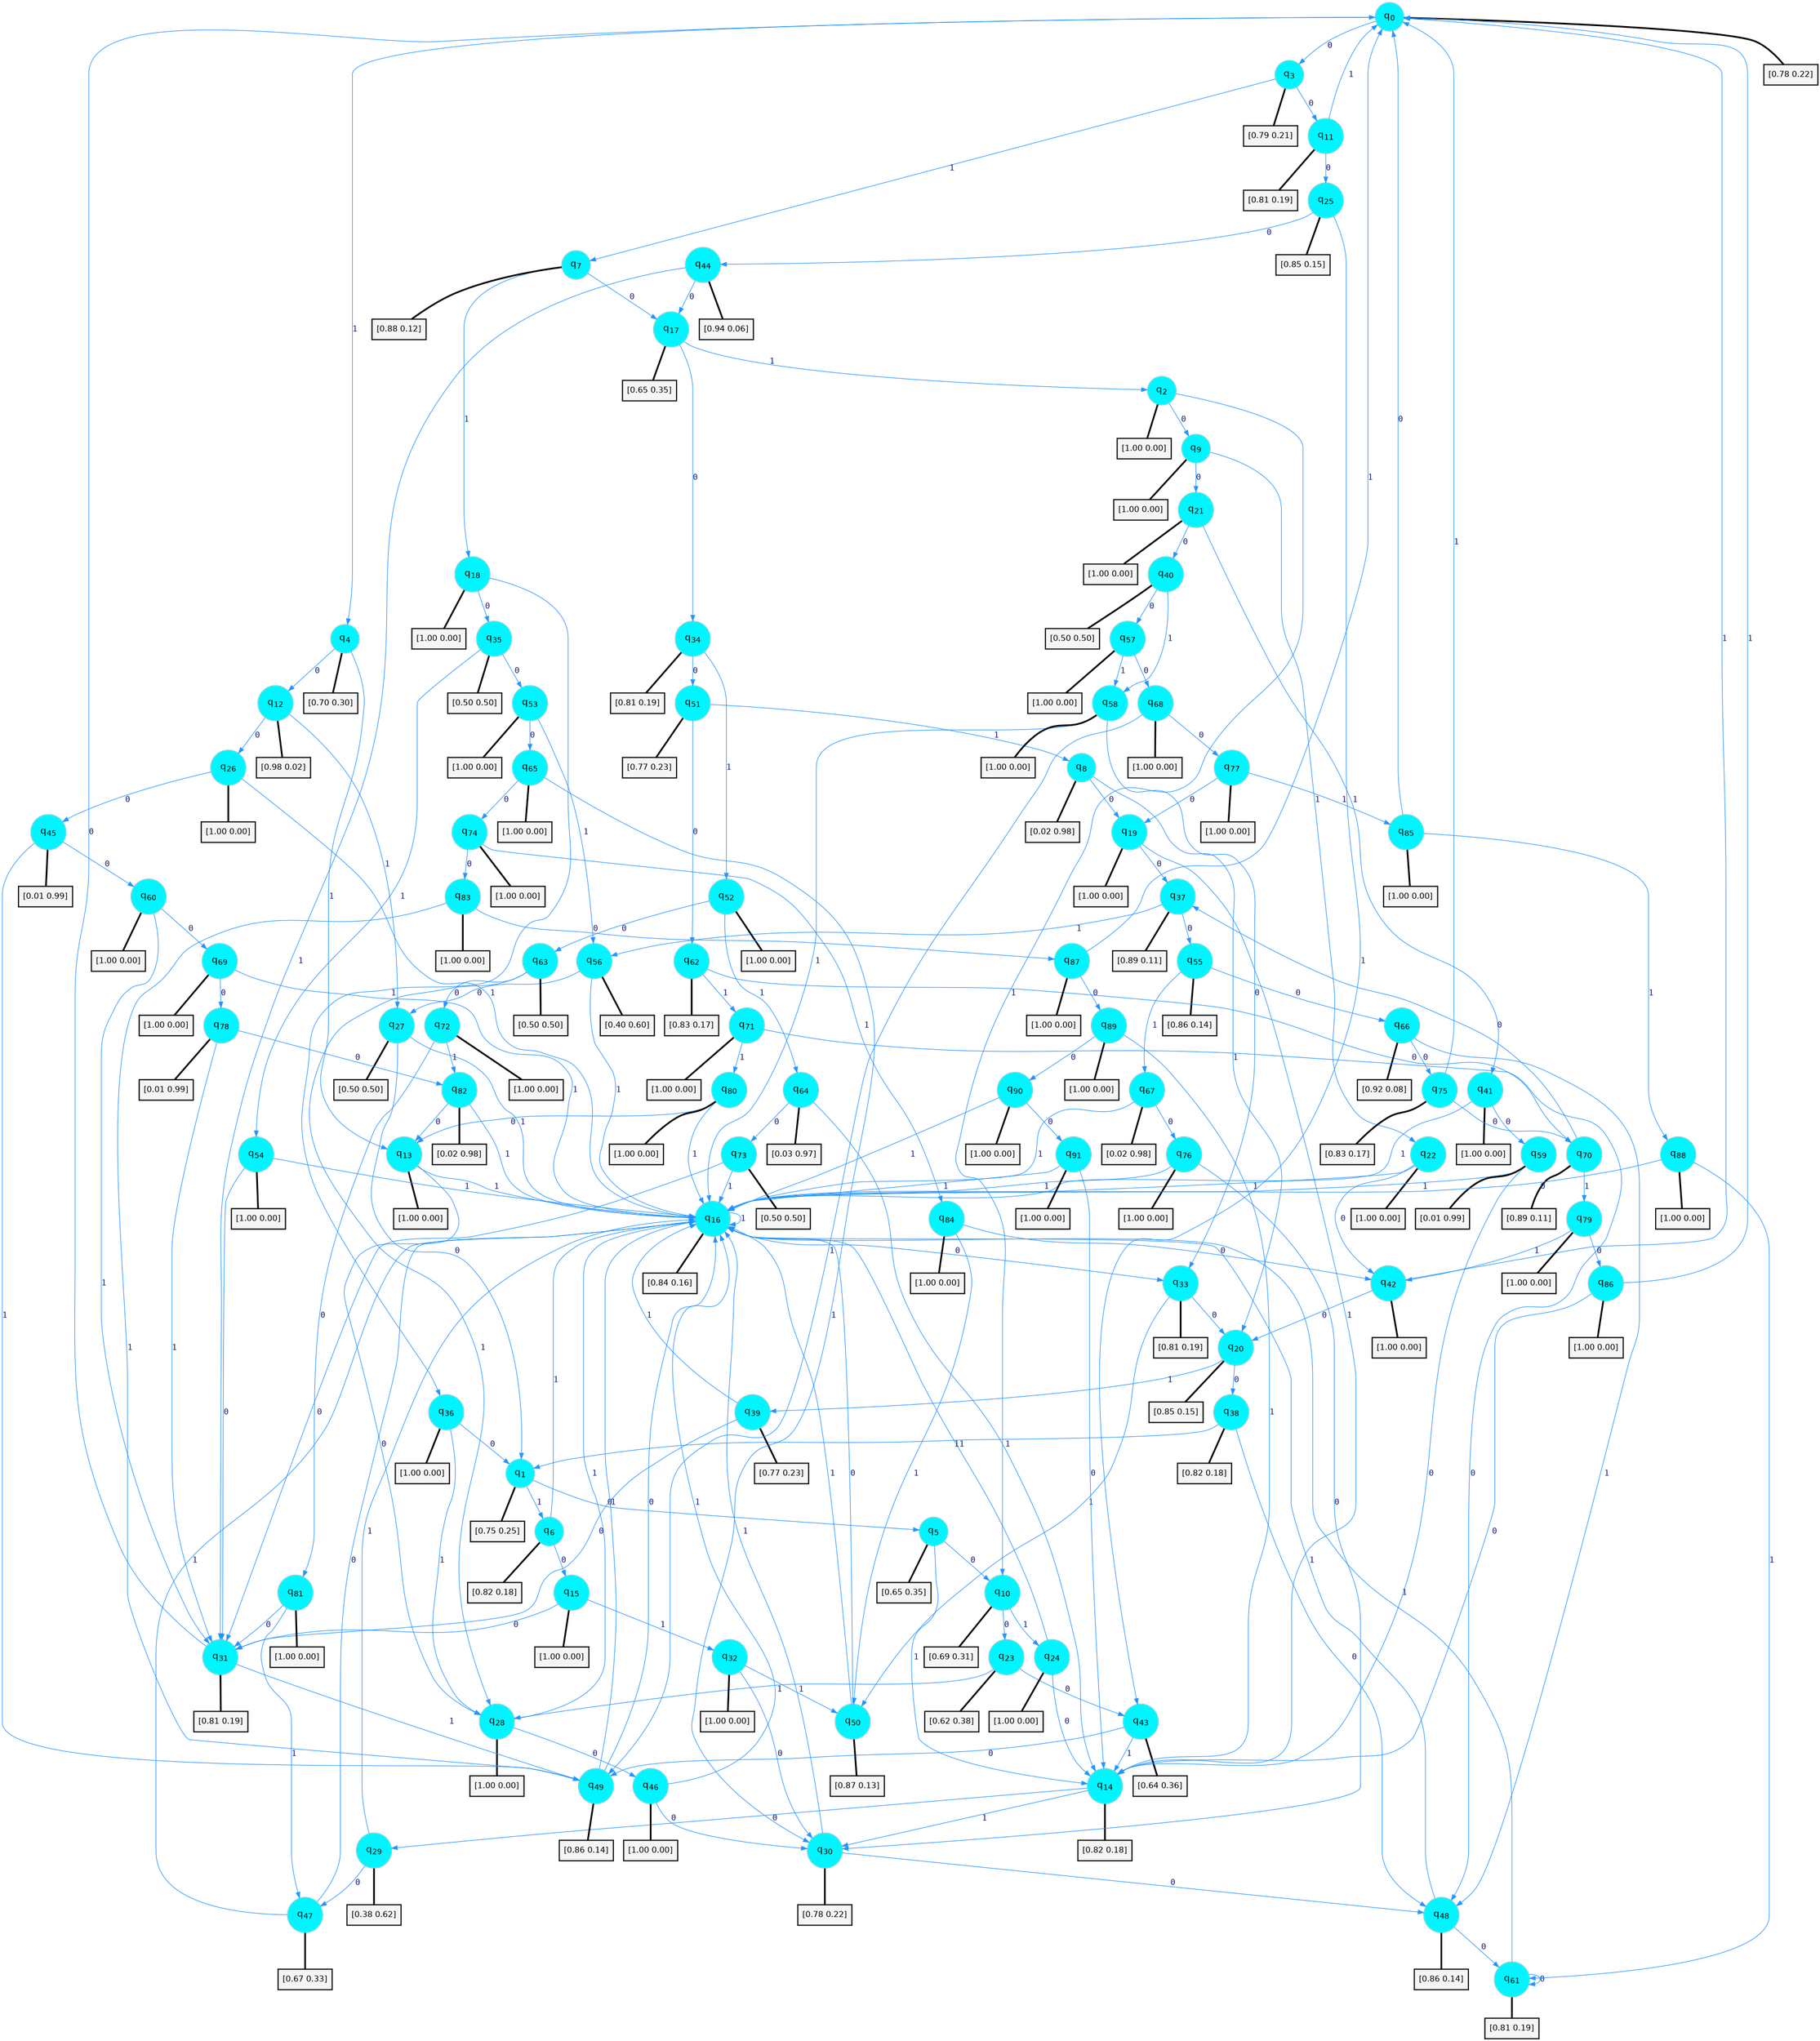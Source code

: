 digraph G {
graph [
bgcolor=transparent, dpi=300, rankdir=TD, size="40,25"];
node [
color=gray, fillcolor=turquoise1, fontcolor=black, fontname=Helvetica, fontsize=16, fontweight=bold, shape=circle, style=filled];
edge [
arrowsize=1, color=dodgerblue1, fontcolor=midnightblue, fontname=courier, fontweight=bold, penwidth=1, style=solid, weight=20];
0[label=<q<SUB>0</SUB>>];
1[label=<q<SUB>1</SUB>>];
2[label=<q<SUB>2</SUB>>];
3[label=<q<SUB>3</SUB>>];
4[label=<q<SUB>4</SUB>>];
5[label=<q<SUB>5</SUB>>];
6[label=<q<SUB>6</SUB>>];
7[label=<q<SUB>7</SUB>>];
8[label=<q<SUB>8</SUB>>];
9[label=<q<SUB>9</SUB>>];
10[label=<q<SUB>10</SUB>>];
11[label=<q<SUB>11</SUB>>];
12[label=<q<SUB>12</SUB>>];
13[label=<q<SUB>13</SUB>>];
14[label=<q<SUB>14</SUB>>];
15[label=<q<SUB>15</SUB>>];
16[label=<q<SUB>16</SUB>>];
17[label=<q<SUB>17</SUB>>];
18[label=<q<SUB>18</SUB>>];
19[label=<q<SUB>19</SUB>>];
20[label=<q<SUB>20</SUB>>];
21[label=<q<SUB>21</SUB>>];
22[label=<q<SUB>22</SUB>>];
23[label=<q<SUB>23</SUB>>];
24[label=<q<SUB>24</SUB>>];
25[label=<q<SUB>25</SUB>>];
26[label=<q<SUB>26</SUB>>];
27[label=<q<SUB>27</SUB>>];
28[label=<q<SUB>28</SUB>>];
29[label=<q<SUB>29</SUB>>];
30[label=<q<SUB>30</SUB>>];
31[label=<q<SUB>31</SUB>>];
32[label=<q<SUB>32</SUB>>];
33[label=<q<SUB>33</SUB>>];
34[label=<q<SUB>34</SUB>>];
35[label=<q<SUB>35</SUB>>];
36[label=<q<SUB>36</SUB>>];
37[label=<q<SUB>37</SUB>>];
38[label=<q<SUB>38</SUB>>];
39[label=<q<SUB>39</SUB>>];
40[label=<q<SUB>40</SUB>>];
41[label=<q<SUB>41</SUB>>];
42[label=<q<SUB>42</SUB>>];
43[label=<q<SUB>43</SUB>>];
44[label=<q<SUB>44</SUB>>];
45[label=<q<SUB>45</SUB>>];
46[label=<q<SUB>46</SUB>>];
47[label=<q<SUB>47</SUB>>];
48[label=<q<SUB>48</SUB>>];
49[label=<q<SUB>49</SUB>>];
50[label=<q<SUB>50</SUB>>];
51[label=<q<SUB>51</SUB>>];
52[label=<q<SUB>52</SUB>>];
53[label=<q<SUB>53</SUB>>];
54[label=<q<SUB>54</SUB>>];
55[label=<q<SUB>55</SUB>>];
56[label=<q<SUB>56</SUB>>];
57[label=<q<SUB>57</SUB>>];
58[label=<q<SUB>58</SUB>>];
59[label=<q<SUB>59</SUB>>];
60[label=<q<SUB>60</SUB>>];
61[label=<q<SUB>61</SUB>>];
62[label=<q<SUB>62</SUB>>];
63[label=<q<SUB>63</SUB>>];
64[label=<q<SUB>64</SUB>>];
65[label=<q<SUB>65</SUB>>];
66[label=<q<SUB>66</SUB>>];
67[label=<q<SUB>67</SUB>>];
68[label=<q<SUB>68</SUB>>];
69[label=<q<SUB>69</SUB>>];
70[label=<q<SUB>70</SUB>>];
71[label=<q<SUB>71</SUB>>];
72[label=<q<SUB>72</SUB>>];
73[label=<q<SUB>73</SUB>>];
74[label=<q<SUB>74</SUB>>];
75[label=<q<SUB>75</SUB>>];
76[label=<q<SUB>76</SUB>>];
77[label=<q<SUB>77</SUB>>];
78[label=<q<SUB>78</SUB>>];
79[label=<q<SUB>79</SUB>>];
80[label=<q<SUB>80</SUB>>];
81[label=<q<SUB>81</SUB>>];
82[label=<q<SUB>82</SUB>>];
83[label=<q<SUB>83</SUB>>];
84[label=<q<SUB>84</SUB>>];
85[label=<q<SUB>85</SUB>>];
86[label=<q<SUB>86</SUB>>];
87[label=<q<SUB>87</SUB>>];
88[label=<q<SUB>88</SUB>>];
89[label=<q<SUB>89</SUB>>];
90[label=<q<SUB>90</SUB>>];
91[label=<q<SUB>91</SUB>>];
92[label="[0.78 0.22]", shape=box,fontcolor=black, fontname=Helvetica, fontsize=14, penwidth=2, fillcolor=whitesmoke,color=black];
93[label="[0.75 0.25]", shape=box,fontcolor=black, fontname=Helvetica, fontsize=14, penwidth=2, fillcolor=whitesmoke,color=black];
94[label="[1.00 0.00]", shape=box,fontcolor=black, fontname=Helvetica, fontsize=14, penwidth=2, fillcolor=whitesmoke,color=black];
95[label="[0.79 0.21]", shape=box,fontcolor=black, fontname=Helvetica, fontsize=14, penwidth=2, fillcolor=whitesmoke,color=black];
96[label="[0.70 0.30]", shape=box,fontcolor=black, fontname=Helvetica, fontsize=14, penwidth=2, fillcolor=whitesmoke,color=black];
97[label="[0.65 0.35]", shape=box,fontcolor=black, fontname=Helvetica, fontsize=14, penwidth=2, fillcolor=whitesmoke,color=black];
98[label="[0.82 0.18]", shape=box,fontcolor=black, fontname=Helvetica, fontsize=14, penwidth=2, fillcolor=whitesmoke,color=black];
99[label="[0.88 0.12]", shape=box,fontcolor=black, fontname=Helvetica, fontsize=14, penwidth=2, fillcolor=whitesmoke,color=black];
100[label="[0.02 0.98]", shape=box,fontcolor=black, fontname=Helvetica, fontsize=14, penwidth=2, fillcolor=whitesmoke,color=black];
101[label="[1.00 0.00]", shape=box,fontcolor=black, fontname=Helvetica, fontsize=14, penwidth=2, fillcolor=whitesmoke,color=black];
102[label="[0.69 0.31]", shape=box,fontcolor=black, fontname=Helvetica, fontsize=14, penwidth=2, fillcolor=whitesmoke,color=black];
103[label="[0.81 0.19]", shape=box,fontcolor=black, fontname=Helvetica, fontsize=14, penwidth=2, fillcolor=whitesmoke,color=black];
104[label="[0.98 0.02]", shape=box,fontcolor=black, fontname=Helvetica, fontsize=14, penwidth=2, fillcolor=whitesmoke,color=black];
105[label="[1.00 0.00]", shape=box,fontcolor=black, fontname=Helvetica, fontsize=14, penwidth=2, fillcolor=whitesmoke,color=black];
106[label="[0.82 0.18]", shape=box,fontcolor=black, fontname=Helvetica, fontsize=14, penwidth=2, fillcolor=whitesmoke,color=black];
107[label="[1.00 0.00]", shape=box,fontcolor=black, fontname=Helvetica, fontsize=14, penwidth=2, fillcolor=whitesmoke,color=black];
108[label="[0.84 0.16]", shape=box,fontcolor=black, fontname=Helvetica, fontsize=14, penwidth=2, fillcolor=whitesmoke,color=black];
109[label="[0.65 0.35]", shape=box,fontcolor=black, fontname=Helvetica, fontsize=14, penwidth=2, fillcolor=whitesmoke,color=black];
110[label="[1.00 0.00]", shape=box,fontcolor=black, fontname=Helvetica, fontsize=14, penwidth=2, fillcolor=whitesmoke,color=black];
111[label="[1.00 0.00]", shape=box,fontcolor=black, fontname=Helvetica, fontsize=14, penwidth=2, fillcolor=whitesmoke,color=black];
112[label="[0.85 0.15]", shape=box,fontcolor=black, fontname=Helvetica, fontsize=14, penwidth=2, fillcolor=whitesmoke,color=black];
113[label="[1.00 0.00]", shape=box,fontcolor=black, fontname=Helvetica, fontsize=14, penwidth=2, fillcolor=whitesmoke,color=black];
114[label="[1.00 0.00]", shape=box,fontcolor=black, fontname=Helvetica, fontsize=14, penwidth=2, fillcolor=whitesmoke,color=black];
115[label="[0.62 0.38]", shape=box,fontcolor=black, fontname=Helvetica, fontsize=14, penwidth=2, fillcolor=whitesmoke,color=black];
116[label="[1.00 0.00]", shape=box,fontcolor=black, fontname=Helvetica, fontsize=14, penwidth=2, fillcolor=whitesmoke,color=black];
117[label="[0.85 0.15]", shape=box,fontcolor=black, fontname=Helvetica, fontsize=14, penwidth=2, fillcolor=whitesmoke,color=black];
118[label="[1.00 0.00]", shape=box,fontcolor=black, fontname=Helvetica, fontsize=14, penwidth=2, fillcolor=whitesmoke,color=black];
119[label="[0.50 0.50]", shape=box,fontcolor=black, fontname=Helvetica, fontsize=14, penwidth=2, fillcolor=whitesmoke,color=black];
120[label="[1.00 0.00]", shape=box,fontcolor=black, fontname=Helvetica, fontsize=14, penwidth=2, fillcolor=whitesmoke,color=black];
121[label="[0.38 0.62]", shape=box,fontcolor=black, fontname=Helvetica, fontsize=14, penwidth=2, fillcolor=whitesmoke,color=black];
122[label="[0.78 0.22]", shape=box,fontcolor=black, fontname=Helvetica, fontsize=14, penwidth=2, fillcolor=whitesmoke,color=black];
123[label="[0.81 0.19]", shape=box,fontcolor=black, fontname=Helvetica, fontsize=14, penwidth=2, fillcolor=whitesmoke,color=black];
124[label="[1.00 0.00]", shape=box,fontcolor=black, fontname=Helvetica, fontsize=14, penwidth=2, fillcolor=whitesmoke,color=black];
125[label="[0.81 0.19]", shape=box,fontcolor=black, fontname=Helvetica, fontsize=14, penwidth=2, fillcolor=whitesmoke,color=black];
126[label="[0.81 0.19]", shape=box,fontcolor=black, fontname=Helvetica, fontsize=14, penwidth=2, fillcolor=whitesmoke,color=black];
127[label="[0.50 0.50]", shape=box,fontcolor=black, fontname=Helvetica, fontsize=14, penwidth=2, fillcolor=whitesmoke,color=black];
128[label="[1.00 0.00]", shape=box,fontcolor=black, fontname=Helvetica, fontsize=14, penwidth=2, fillcolor=whitesmoke,color=black];
129[label="[0.89 0.11]", shape=box,fontcolor=black, fontname=Helvetica, fontsize=14, penwidth=2, fillcolor=whitesmoke,color=black];
130[label="[0.82 0.18]", shape=box,fontcolor=black, fontname=Helvetica, fontsize=14, penwidth=2, fillcolor=whitesmoke,color=black];
131[label="[0.77 0.23]", shape=box,fontcolor=black, fontname=Helvetica, fontsize=14, penwidth=2, fillcolor=whitesmoke,color=black];
132[label="[0.50 0.50]", shape=box,fontcolor=black, fontname=Helvetica, fontsize=14, penwidth=2, fillcolor=whitesmoke,color=black];
133[label="[1.00 0.00]", shape=box,fontcolor=black, fontname=Helvetica, fontsize=14, penwidth=2, fillcolor=whitesmoke,color=black];
134[label="[1.00 0.00]", shape=box,fontcolor=black, fontname=Helvetica, fontsize=14, penwidth=2, fillcolor=whitesmoke,color=black];
135[label="[0.64 0.36]", shape=box,fontcolor=black, fontname=Helvetica, fontsize=14, penwidth=2, fillcolor=whitesmoke,color=black];
136[label="[0.94 0.06]", shape=box,fontcolor=black, fontname=Helvetica, fontsize=14, penwidth=2, fillcolor=whitesmoke,color=black];
137[label="[0.01 0.99]", shape=box,fontcolor=black, fontname=Helvetica, fontsize=14, penwidth=2, fillcolor=whitesmoke,color=black];
138[label="[1.00 0.00]", shape=box,fontcolor=black, fontname=Helvetica, fontsize=14, penwidth=2, fillcolor=whitesmoke,color=black];
139[label="[0.67 0.33]", shape=box,fontcolor=black, fontname=Helvetica, fontsize=14, penwidth=2, fillcolor=whitesmoke,color=black];
140[label="[0.86 0.14]", shape=box,fontcolor=black, fontname=Helvetica, fontsize=14, penwidth=2, fillcolor=whitesmoke,color=black];
141[label="[0.86 0.14]", shape=box,fontcolor=black, fontname=Helvetica, fontsize=14, penwidth=2, fillcolor=whitesmoke,color=black];
142[label="[0.87 0.13]", shape=box,fontcolor=black, fontname=Helvetica, fontsize=14, penwidth=2, fillcolor=whitesmoke,color=black];
143[label="[0.77 0.23]", shape=box,fontcolor=black, fontname=Helvetica, fontsize=14, penwidth=2, fillcolor=whitesmoke,color=black];
144[label="[1.00 0.00]", shape=box,fontcolor=black, fontname=Helvetica, fontsize=14, penwidth=2, fillcolor=whitesmoke,color=black];
145[label="[1.00 0.00]", shape=box,fontcolor=black, fontname=Helvetica, fontsize=14, penwidth=2, fillcolor=whitesmoke,color=black];
146[label="[1.00 0.00]", shape=box,fontcolor=black, fontname=Helvetica, fontsize=14, penwidth=2, fillcolor=whitesmoke,color=black];
147[label="[0.86 0.14]", shape=box,fontcolor=black, fontname=Helvetica, fontsize=14, penwidth=2, fillcolor=whitesmoke,color=black];
148[label="[0.40 0.60]", shape=box,fontcolor=black, fontname=Helvetica, fontsize=14, penwidth=2, fillcolor=whitesmoke,color=black];
149[label="[1.00 0.00]", shape=box,fontcolor=black, fontname=Helvetica, fontsize=14, penwidth=2, fillcolor=whitesmoke,color=black];
150[label="[1.00 0.00]", shape=box,fontcolor=black, fontname=Helvetica, fontsize=14, penwidth=2, fillcolor=whitesmoke,color=black];
151[label="[0.01 0.99]", shape=box,fontcolor=black, fontname=Helvetica, fontsize=14, penwidth=2, fillcolor=whitesmoke,color=black];
152[label="[1.00 0.00]", shape=box,fontcolor=black, fontname=Helvetica, fontsize=14, penwidth=2, fillcolor=whitesmoke,color=black];
153[label="[0.81 0.19]", shape=box,fontcolor=black, fontname=Helvetica, fontsize=14, penwidth=2, fillcolor=whitesmoke,color=black];
154[label="[0.83 0.17]", shape=box,fontcolor=black, fontname=Helvetica, fontsize=14, penwidth=2, fillcolor=whitesmoke,color=black];
155[label="[0.50 0.50]", shape=box,fontcolor=black, fontname=Helvetica, fontsize=14, penwidth=2, fillcolor=whitesmoke,color=black];
156[label="[0.03 0.97]", shape=box,fontcolor=black, fontname=Helvetica, fontsize=14, penwidth=2, fillcolor=whitesmoke,color=black];
157[label="[1.00 0.00]", shape=box,fontcolor=black, fontname=Helvetica, fontsize=14, penwidth=2, fillcolor=whitesmoke,color=black];
158[label="[0.92 0.08]", shape=box,fontcolor=black, fontname=Helvetica, fontsize=14, penwidth=2, fillcolor=whitesmoke,color=black];
159[label="[0.02 0.98]", shape=box,fontcolor=black, fontname=Helvetica, fontsize=14, penwidth=2, fillcolor=whitesmoke,color=black];
160[label="[1.00 0.00]", shape=box,fontcolor=black, fontname=Helvetica, fontsize=14, penwidth=2, fillcolor=whitesmoke,color=black];
161[label="[1.00 0.00]", shape=box,fontcolor=black, fontname=Helvetica, fontsize=14, penwidth=2, fillcolor=whitesmoke,color=black];
162[label="[0.89 0.11]", shape=box,fontcolor=black, fontname=Helvetica, fontsize=14, penwidth=2, fillcolor=whitesmoke,color=black];
163[label="[1.00 0.00]", shape=box,fontcolor=black, fontname=Helvetica, fontsize=14, penwidth=2, fillcolor=whitesmoke,color=black];
164[label="[1.00 0.00]", shape=box,fontcolor=black, fontname=Helvetica, fontsize=14, penwidth=2, fillcolor=whitesmoke,color=black];
165[label="[0.50 0.50]", shape=box,fontcolor=black, fontname=Helvetica, fontsize=14, penwidth=2, fillcolor=whitesmoke,color=black];
166[label="[1.00 0.00]", shape=box,fontcolor=black, fontname=Helvetica, fontsize=14, penwidth=2, fillcolor=whitesmoke,color=black];
167[label="[0.83 0.17]", shape=box,fontcolor=black, fontname=Helvetica, fontsize=14, penwidth=2, fillcolor=whitesmoke,color=black];
168[label="[1.00 0.00]", shape=box,fontcolor=black, fontname=Helvetica, fontsize=14, penwidth=2, fillcolor=whitesmoke,color=black];
169[label="[1.00 0.00]", shape=box,fontcolor=black, fontname=Helvetica, fontsize=14, penwidth=2, fillcolor=whitesmoke,color=black];
170[label="[0.01 0.99]", shape=box,fontcolor=black, fontname=Helvetica, fontsize=14, penwidth=2, fillcolor=whitesmoke,color=black];
171[label="[1.00 0.00]", shape=box,fontcolor=black, fontname=Helvetica, fontsize=14, penwidth=2, fillcolor=whitesmoke,color=black];
172[label="[1.00 0.00]", shape=box,fontcolor=black, fontname=Helvetica, fontsize=14, penwidth=2, fillcolor=whitesmoke,color=black];
173[label="[1.00 0.00]", shape=box,fontcolor=black, fontname=Helvetica, fontsize=14, penwidth=2, fillcolor=whitesmoke,color=black];
174[label="[0.02 0.98]", shape=box,fontcolor=black, fontname=Helvetica, fontsize=14, penwidth=2, fillcolor=whitesmoke,color=black];
175[label="[1.00 0.00]", shape=box,fontcolor=black, fontname=Helvetica, fontsize=14, penwidth=2, fillcolor=whitesmoke,color=black];
176[label="[1.00 0.00]", shape=box,fontcolor=black, fontname=Helvetica, fontsize=14, penwidth=2, fillcolor=whitesmoke,color=black];
177[label="[1.00 0.00]", shape=box,fontcolor=black, fontname=Helvetica, fontsize=14, penwidth=2, fillcolor=whitesmoke,color=black];
178[label="[1.00 0.00]", shape=box,fontcolor=black, fontname=Helvetica, fontsize=14, penwidth=2, fillcolor=whitesmoke,color=black];
179[label="[1.00 0.00]", shape=box,fontcolor=black, fontname=Helvetica, fontsize=14, penwidth=2, fillcolor=whitesmoke,color=black];
180[label="[1.00 0.00]", shape=box,fontcolor=black, fontname=Helvetica, fontsize=14, penwidth=2, fillcolor=whitesmoke,color=black];
181[label="[1.00 0.00]", shape=box,fontcolor=black, fontname=Helvetica, fontsize=14, penwidth=2, fillcolor=whitesmoke,color=black];
182[label="[1.00 0.00]", shape=box,fontcolor=black, fontname=Helvetica, fontsize=14, penwidth=2, fillcolor=whitesmoke,color=black];
183[label="[1.00 0.00]", shape=box,fontcolor=black, fontname=Helvetica, fontsize=14, penwidth=2, fillcolor=whitesmoke,color=black];
0->3 [label=0];
0->4 [label=1];
0->92 [arrowhead=none, penwidth=3,color=black];
1->5 [label=0];
1->6 [label=1];
1->93 [arrowhead=none, penwidth=3,color=black];
2->9 [label=0];
2->10 [label=1];
2->94 [arrowhead=none, penwidth=3,color=black];
3->11 [label=0];
3->7 [label=1];
3->95 [arrowhead=none, penwidth=3,color=black];
4->12 [label=0];
4->13 [label=1];
4->96 [arrowhead=none, penwidth=3,color=black];
5->10 [label=0];
5->14 [label=1];
5->97 [arrowhead=none, penwidth=3,color=black];
6->15 [label=0];
6->16 [label=1];
6->98 [arrowhead=none, penwidth=3,color=black];
7->17 [label=0];
7->18 [label=1];
7->99 [arrowhead=none, penwidth=3,color=black];
8->19 [label=0];
8->20 [label=1];
8->100 [arrowhead=none, penwidth=3,color=black];
9->21 [label=0];
9->22 [label=1];
9->101 [arrowhead=none, penwidth=3,color=black];
10->23 [label=0];
10->24 [label=1];
10->102 [arrowhead=none, penwidth=3,color=black];
11->25 [label=0];
11->0 [label=1];
11->103 [arrowhead=none, penwidth=3,color=black];
12->26 [label=0];
12->27 [label=1];
12->104 [arrowhead=none, penwidth=3,color=black];
13->28 [label=0];
13->16 [label=1];
13->105 [arrowhead=none, penwidth=3,color=black];
14->29 [label=0];
14->30 [label=1];
14->106 [arrowhead=none, penwidth=3,color=black];
15->31 [label=0];
15->32 [label=1];
15->107 [arrowhead=none, penwidth=3,color=black];
16->33 [label=0];
16->16 [label=1];
16->108 [arrowhead=none, penwidth=3,color=black];
17->34 [label=0];
17->2 [label=1];
17->109 [arrowhead=none, penwidth=3,color=black];
18->35 [label=0];
18->36 [label=1];
18->110 [arrowhead=none, penwidth=3,color=black];
19->37 [label=0];
19->14 [label=1];
19->111 [arrowhead=none, penwidth=3,color=black];
20->38 [label=0];
20->39 [label=1];
20->112 [arrowhead=none, penwidth=3,color=black];
21->40 [label=0];
21->41 [label=1];
21->113 [arrowhead=none, penwidth=3,color=black];
22->42 [label=0];
22->16 [label=1];
22->114 [arrowhead=none, penwidth=3,color=black];
23->43 [label=0];
23->28 [label=1];
23->115 [arrowhead=none, penwidth=3,color=black];
24->14 [label=0];
24->16 [label=1];
24->116 [arrowhead=none, penwidth=3,color=black];
25->44 [label=0];
25->43 [label=1];
25->117 [arrowhead=none, penwidth=3,color=black];
26->45 [label=0];
26->16 [label=1];
26->118 [arrowhead=none, penwidth=3,color=black];
27->1 [label=0];
27->16 [label=1];
27->119 [arrowhead=none, penwidth=3,color=black];
28->46 [label=0];
28->16 [label=1];
28->120 [arrowhead=none, penwidth=3,color=black];
29->47 [label=0];
29->16 [label=1];
29->121 [arrowhead=none, penwidth=3,color=black];
30->48 [label=0];
30->16 [label=1];
30->122 [arrowhead=none, penwidth=3,color=black];
31->0 [label=0];
31->49 [label=1];
31->123 [arrowhead=none, penwidth=3,color=black];
32->30 [label=0];
32->50 [label=1];
32->124 [arrowhead=none, penwidth=3,color=black];
33->20 [label=0];
33->50 [label=1];
33->125 [arrowhead=none, penwidth=3,color=black];
34->51 [label=0];
34->52 [label=1];
34->126 [arrowhead=none, penwidth=3,color=black];
35->53 [label=0];
35->54 [label=1];
35->127 [arrowhead=none, penwidth=3,color=black];
36->1 [label=0];
36->28 [label=1];
36->128 [arrowhead=none, penwidth=3,color=black];
37->55 [label=0];
37->56 [label=1];
37->129 [arrowhead=none, penwidth=3,color=black];
38->48 [label=0];
38->1 [label=1];
38->130 [arrowhead=none, penwidth=3,color=black];
39->31 [label=0];
39->16 [label=1];
39->131 [arrowhead=none, penwidth=3,color=black];
40->57 [label=0];
40->58 [label=1];
40->132 [arrowhead=none, penwidth=3,color=black];
41->59 [label=0];
41->16 [label=1];
41->133 [arrowhead=none, penwidth=3,color=black];
42->20 [label=0];
42->0 [label=1];
42->134 [arrowhead=none, penwidth=3,color=black];
43->49 [label=0];
43->14 [label=1];
43->135 [arrowhead=none, penwidth=3,color=black];
44->17 [label=0];
44->31 [label=1];
44->136 [arrowhead=none, penwidth=3,color=black];
45->60 [label=0];
45->49 [label=1];
45->137 [arrowhead=none, penwidth=3,color=black];
46->30 [label=0];
46->16 [label=1];
46->138 [arrowhead=none, penwidth=3,color=black];
47->16 [label=0];
47->16 [label=1];
47->139 [arrowhead=none, penwidth=3,color=black];
48->61 [label=0];
48->16 [label=1];
48->140 [arrowhead=none, penwidth=3,color=black];
49->16 [label=0];
49->16 [label=1];
49->141 [arrowhead=none, penwidth=3,color=black];
50->16 [label=0];
50->16 [label=1];
50->142 [arrowhead=none, penwidth=3,color=black];
51->62 [label=0];
51->8 [label=1];
51->143 [arrowhead=none, penwidth=3,color=black];
52->63 [label=0];
52->64 [label=1];
52->144 [arrowhead=none, penwidth=3,color=black];
53->65 [label=0];
53->56 [label=1];
53->145 [arrowhead=none, penwidth=3,color=black];
54->31 [label=0];
54->16 [label=1];
54->146 [arrowhead=none, penwidth=3,color=black];
55->66 [label=0];
55->67 [label=1];
55->147 [arrowhead=none, penwidth=3,color=black];
56->27 [label=0];
56->16 [label=1];
56->148 [arrowhead=none, penwidth=3,color=black];
57->68 [label=0];
57->58 [label=1];
57->149 [arrowhead=none, penwidth=3,color=black];
58->33 [label=0];
58->16 [label=1];
58->150 [arrowhead=none, penwidth=3,color=black];
59->14 [label=0];
59->16 [label=1];
59->151 [arrowhead=none, penwidth=3,color=black];
60->69 [label=0];
60->31 [label=1];
60->152 [arrowhead=none, penwidth=3,color=black];
61->61 [label=0];
61->16 [label=1];
61->153 [arrowhead=none, penwidth=3,color=black];
62->70 [label=0];
62->71 [label=1];
62->154 [arrowhead=none, penwidth=3,color=black];
63->72 [label=0];
63->28 [label=1];
63->155 [arrowhead=none, penwidth=3,color=black];
64->73 [label=0];
64->14 [label=1];
64->156 [arrowhead=none, penwidth=3,color=black];
65->74 [label=0];
65->30 [label=1];
65->157 [arrowhead=none, penwidth=3,color=black];
66->75 [label=0];
66->48 [label=1];
66->158 [arrowhead=none, penwidth=3,color=black];
67->76 [label=0];
67->16 [label=1];
67->159 [arrowhead=none, penwidth=3,color=black];
68->77 [label=0];
68->49 [label=1];
68->160 [arrowhead=none, penwidth=3,color=black];
69->78 [label=0];
69->16 [label=1];
69->161 [arrowhead=none, penwidth=3,color=black];
70->37 [label=0];
70->79 [label=1];
70->162 [arrowhead=none, penwidth=3,color=black];
71->48 [label=0];
71->80 [label=1];
71->163 [arrowhead=none, penwidth=3,color=black];
72->81 [label=0];
72->82 [label=1];
72->164 [arrowhead=none, penwidth=3,color=black];
73->31 [label=0];
73->16 [label=1];
73->165 [arrowhead=none, penwidth=3,color=black];
74->83 [label=0];
74->84 [label=1];
74->166 [arrowhead=none, penwidth=3,color=black];
75->70 [label=0];
75->0 [label=1];
75->167 [arrowhead=none, penwidth=3,color=black];
76->30 [label=0];
76->16 [label=1];
76->168 [arrowhead=none, penwidth=3,color=black];
77->19 [label=0];
77->85 [label=1];
77->169 [arrowhead=none, penwidth=3,color=black];
78->82 [label=0];
78->31 [label=1];
78->170 [arrowhead=none, penwidth=3,color=black];
79->86 [label=0];
79->42 [label=1];
79->171 [arrowhead=none, penwidth=3,color=black];
80->13 [label=0];
80->16 [label=1];
80->172 [arrowhead=none, penwidth=3,color=black];
81->31 [label=0];
81->47 [label=1];
81->173 [arrowhead=none, penwidth=3,color=black];
82->13 [label=0];
82->16 [label=1];
82->174 [arrowhead=none, penwidth=3,color=black];
83->87 [label=0];
83->49 [label=1];
83->175 [arrowhead=none, penwidth=3,color=black];
84->42 [label=0];
84->50 [label=1];
84->176 [arrowhead=none, penwidth=3,color=black];
85->0 [label=0];
85->88 [label=1];
85->177 [arrowhead=none, penwidth=3,color=black];
86->14 [label=0];
86->0 [label=1];
86->178 [arrowhead=none, penwidth=3,color=black];
87->89 [label=0];
87->0 [label=1];
87->179 [arrowhead=none, penwidth=3,color=black];
88->16 [label=0];
88->61 [label=1];
88->180 [arrowhead=none, penwidth=3,color=black];
89->90 [label=0];
89->14 [label=1];
89->181 [arrowhead=none, penwidth=3,color=black];
90->91 [label=0];
90->16 [label=1];
90->182 [arrowhead=none, penwidth=3,color=black];
91->14 [label=0];
91->16 [label=1];
91->183 [arrowhead=none, penwidth=3,color=black];
}
